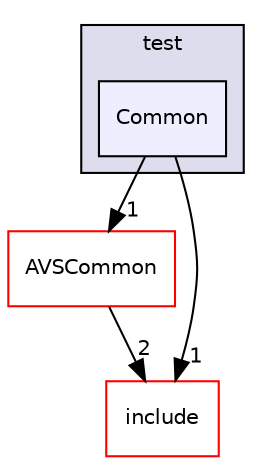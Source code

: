digraph "/avs-cpp-sdk-tools/cm/autoCM_publicRepo/avs-device-sdk/AVSCommon/Utils/test/Common" {
  compound=true
  node [ fontsize="10", fontname="Helvetica"];
  edge [ labelfontsize="10", labelfontname="Helvetica"];
  subgraph clusterdir_2d9894417dd95d1842540bac6666188a {
    graph [ bgcolor="#ddddee", pencolor="black", label="test" fontname="Helvetica", fontsize="10", URL="dir_2d9894417dd95d1842540bac6666188a.html"]
  dir_c619d3dd22dd53b5202592c42fbeb8fe [shape=box, label="Common", style="filled", fillcolor="#eeeeff", pencolor="black", URL="dir_c619d3dd22dd53b5202592c42fbeb8fe.html"];
  }
  dir_a56f36adbd781f5c7d9895fa2d100c85 [shape=box label="AVSCommon" fillcolor="white" style="filled" color="red" URL="dir_a56f36adbd781f5c7d9895fa2d100c85.html"];
  dir_957fc395b73dfe8b64ee3f74464f588a [shape=box label="include" fillcolor="white" style="filled" color="red" URL="dir_957fc395b73dfe8b64ee3f74464f588a.html"];
  dir_a56f36adbd781f5c7d9895fa2d100c85->dir_957fc395b73dfe8b64ee3f74464f588a [headlabel="2", labeldistance=1.5 headhref="dir_000104_000072.html"];
  dir_c619d3dd22dd53b5202592c42fbeb8fe->dir_a56f36adbd781f5c7d9895fa2d100c85 [headlabel="1", labeldistance=1.5 headhref="dir_000107_000104.html"];
  dir_c619d3dd22dd53b5202592c42fbeb8fe->dir_957fc395b73dfe8b64ee3f74464f588a [headlabel="1", labeldistance=1.5 headhref="dir_000107_000072.html"];
}
